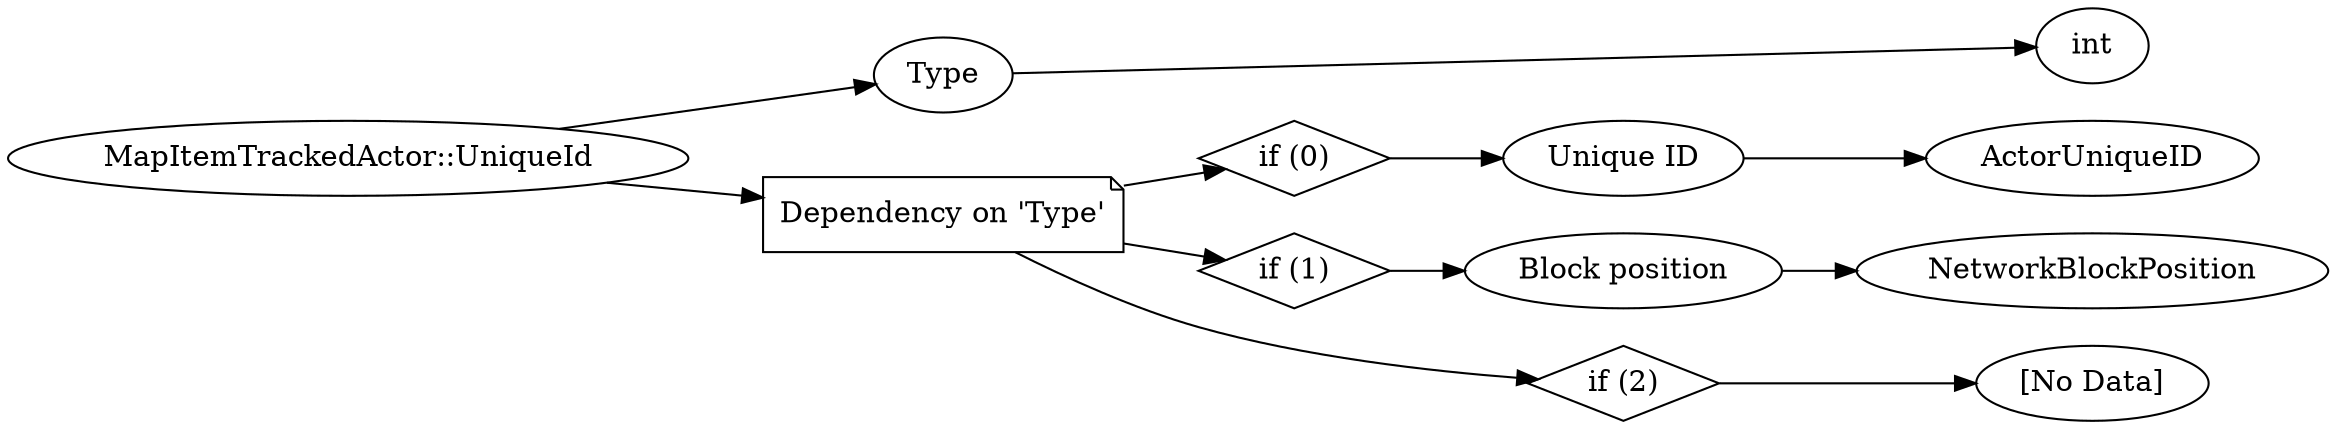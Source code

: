 digraph "MapItemTrackedActor::UniqueId" {
rankdir = LR
42
42 -> 43
43 -> 44
42 -> 45
45 -> 46
46 -> 47
47 -> 48
45 -> 49
49 -> 50
50 -> 51
45 -> 52
52 -> 53

42 [label="MapItemTrackedActor::UniqueId",comment="name: \"MapItemTrackedActor::UniqueId\", typeName: \"\", id: 42, branchId: 0, recurseId: -1, attributes: 0, notes: \"\""];
43 [label="Type",comment="name: \"Type\", typeName: \"\", id: 43, branchId: 0, recurseId: -1, attributes: 0, notes: \"\""];
44 [label="int",comment="name: \"int\", typeName: \"\", id: 44, branchId: 0, recurseId: -1, attributes: 512, notes: \"\""];
45 [label="Dependency on 'Type'",shape=note,comment="name: \"Dependency on 'Type'\", typeName: \"\", id: 45, branchId: 0, recurseId: -1, attributes: 2, notes: \"\""];
46 [label="if (0)",shape=diamond,comment="name: \"if (0)\", typeName: \"\", id: 46, branchId: 0, recurseId: -1, attributes: 4, notes: \"\""];
47 [label="Unique ID",comment="name: \"Unique ID\", typeName: \"ActorUniqueID\", id: 47, branchId: 0, recurseId: -1, attributes: 256, notes: \"\""];
48 [label="ActorUniqueID",comment="name: \"ActorUniqueID\", typeName: \"\", id: 48, branchId: 0, recurseId: -1, attributes: 512, notes: \"\""];
49 [label="if (1)",shape=diamond,comment="name: \"if (1)\", typeName: \"\", id: 49, branchId: 1, recurseId: -1, attributes: 4, notes: \"\""];
50 [label="Block position",comment="name: \"Block position\", typeName: \"NetworkBlockPosition\", id: 50, branchId: 0, recurseId: -1, attributes: 256, notes: \"\""];
51 [label="NetworkBlockPosition",comment="name: \"NetworkBlockPosition\", typeName: \"\", id: 51, branchId: 0, recurseId: -1, attributes: 512, notes: \"\""];
52 [label="if (2)",shape=diamond,comment="name: \"if (2)\", typeName: \"\", id: 52, branchId: 2, recurseId: -1, attributes: 4, notes: \"\""];
53 [label="[No Data]",comment="name: \"[No Data]\", typeName: \"\", id: 53, branchId: 0, recurseId: -1, attributes: 512, notes: \"\""];
{ rank = max;44;48;51;53}

}
